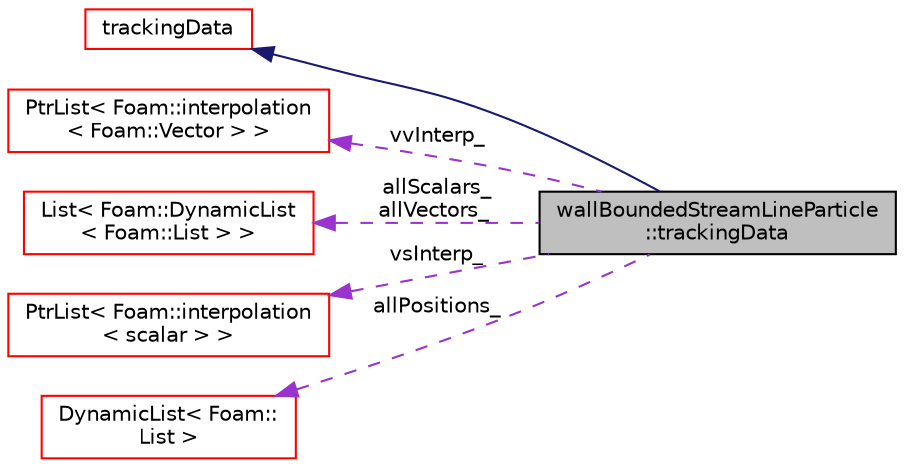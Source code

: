 digraph "wallBoundedStreamLineParticle::trackingData"
{
  bgcolor="transparent";
  edge [fontname="Helvetica",fontsize="10",labelfontname="Helvetica",labelfontsize="10"];
  node [fontname="Helvetica",fontsize="10",shape=record];
  rankdir="LR";
  Node1 [label="wallBoundedStreamLineParticle\l::trackingData",height=0.2,width=0.4,color="black", fillcolor="grey75", style="filled" fontcolor="black"];
  Node2 -> Node1 [dir="back",color="midnightblue",fontsize="10",style="solid",fontname="Helvetica"];
  Node2 [label="trackingData",height=0.2,width=0.4,color="red",URL="$classFoam_1_1wallBoundedParticle_1_1trackingData.html",tooltip="Class used to pass tracking data to the trackToFace function. "];
  Node3 -> Node1 [dir="back",color="darkorchid3",fontsize="10",style="dashed",label=" vvInterp_" ,fontname="Helvetica"];
  Node3 [label="PtrList\< Foam::interpolation\l\< Foam::Vector \> \>",height=0.2,width=0.4,color="red",URL="$classFoam_1_1PtrList.html"];
  Node4 -> Node1 [dir="back",color="darkorchid3",fontsize="10",style="dashed",label=" allScalars_\nallVectors_" ,fontname="Helvetica"];
  Node4 [label="List\< Foam::DynamicList\l\< Foam::List \> \>",height=0.2,width=0.4,color="red",URL="$classFoam_1_1List.html"];
  Node5 -> Node1 [dir="back",color="darkorchid3",fontsize="10",style="dashed",label=" vsInterp_" ,fontname="Helvetica"];
  Node5 [label="PtrList\< Foam::interpolation\l\< scalar \> \>",height=0.2,width=0.4,color="red",URL="$classFoam_1_1PtrList.html"];
  Node6 -> Node1 [dir="back",color="darkorchid3",fontsize="10",style="dashed",label=" allPositions_" ,fontname="Helvetica"];
  Node6 [label="DynamicList\< Foam::\lList \>",height=0.2,width=0.4,color="red",URL="$classFoam_1_1DynamicList.html"];
}
